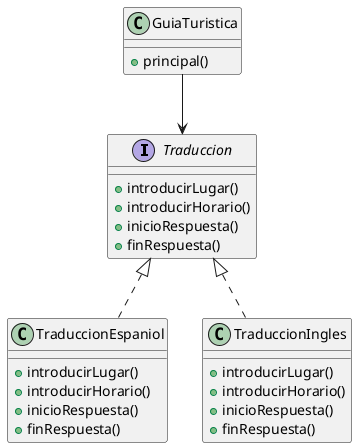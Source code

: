 @startuml

interface Traduccion {
    + introducirLugar()
    + introducirHorario()
    + inicioRespuesta()
    + finRespuesta()
}

class TraduccionEspaniol {
    + introducirLugar()
    + introducirHorario()
    + inicioRespuesta()
    + finRespuesta()
}

class TraduccionIngles {
    + introducirLugar()
    + introducirHorario()
    + inicioRespuesta()
    + finRespuesta()
}

class GuiaTuristica {
    + principal()
}

Traduccion <|.. TraduccionEspaniol
Traduccion <|.. TraduccionIngles
GuiaTuristica --> Traduccion

@enduml
